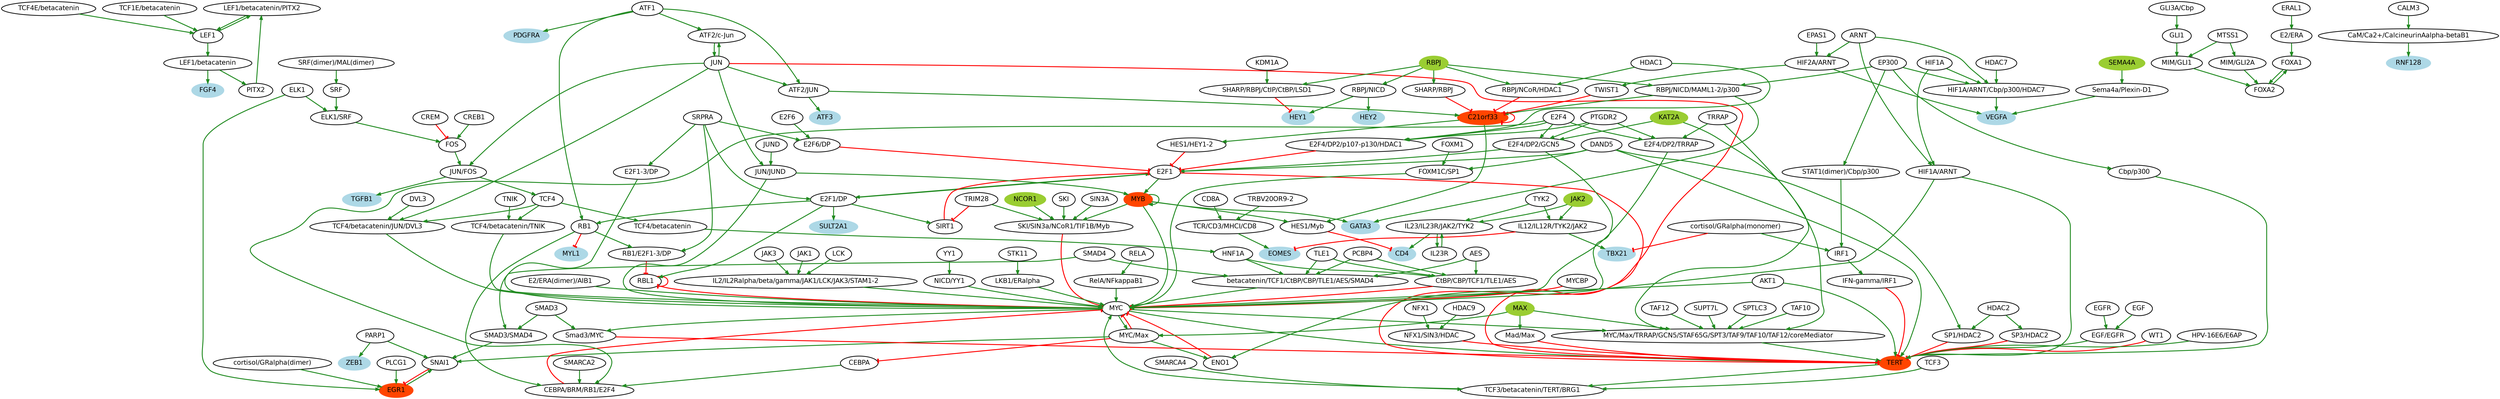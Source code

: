 digraph  {
"LEF1/betacatenin/PITX2" [color=black, fillcolor=white, fontname=Helvetica, fontsize=18, shape=ellipse, style="filled, bold"];
LEF1 [color=black, fillcolor=white, fontname=Helvetica, fontsize=18, shape=ellipse, style="filled, bold"];
"LEF1/betacatenin" [color=black, fillcolor=white, fontname=Helvetica, fontsize=18, shape=ellipse, style="filled, bold"];
FGF4 [color=lightblue, fillcolor=lightblue, fontname=Helvetica, fontsize=18, shape=ellipse, style="filled, bold"];
PITX2 [color=black, fillcolor=white, fontname=Helvetica, fontsize=18, shape=ellipse, style="filled, bold"];
"TCF4E/betacatenin" [color=black, fillcolor=white, fontname=Helvetica, fontsize=18, shape=ellipse, style="filled, bold"];
"TCF1E/betacatenin" [color=black, fillcolor=white, fontname=Helvetica, fontsize=18, shape=ellipse, style="filled, bold"];
PARP1 [color=black, fillcolor=white, fontname=Helvetica, fontsize=18, shape=ellipse, style="filled, bold"];
ZEB1 [color=lightblue, fillcolor=lightblue, fontname=Helvetica, fontsize=18, shape=ellipse, style="filled, bold"];
SNAI1 [color=black, fillcolor=white, fontname=Helvetica, fontsize=18, shape=ellipse, style="filled, bold"];
EGR1 [color=orangered, fillcolor=orangered, fontname=Helvetica, fontsize=18, shape=ellipse, style="filled, bold"];
"SHARP/RBPJ/CtIP/CtBP/LSD1" [color=black, fillcolor=white, fontname=Helvetica, fontsize=18, shape=ellipse, style="filled, bold"];
HEY1 [color=lightblue, fillcolor=lightblue, fontname=Helvetica, fontsize=18, shape=ellipse, style="filled, bold"];
"RBPJ/NICD" [color=black, fillcolor=white, fontname=Helvetica, fontsize=18, shape=ellipse, style="filled, bold"];
HEY2 [color=lightblue, fillcolor=lightblue, fontname=Helvetica, fontsize=18, shape=ellipse, style="filled, bold"];
"SMAD3/SMAD4" [color=black, fillcolor=white, fontname=Helvetica, fontsize=18, shape=ellipse, style="filled, bold"];
"MYC/Max" [color=black, fillcolor=white, fontname=Helvetica, fontsize=18, shape=ellipse, style="filled, bold"];
MYC [color=black, fillcolor=white, fontname=Helvetica, fontsize=18, shape=ellipse, style="filled, bold"];
ENO1 [color=black, fillcolor=white, fontname=Helvetica, fontsize=18, shape=ellipse, style="filled, bold"];
CEBPA [color=black, fillcolor=white, fontname=Helvetica, fontsize=18, shape=ellipse, style="filled, bold"];
TERT [color=orangered, fillcolor=orangered, fontname=Helvetica, fontsize=18, shape=ellipse, style="filled, bold"];
"Smad3/MYC" [color=black, fillcolor=white, fontname=Helvetica, fontsize=18, shape=ellipse, style="filled, bold"];
"MYC/Max/TRRAP/GCN5/STAF65G/SPT3/TAF9/TAF10/TAF12/coreMediator" [color=black, fillcolor=white, fontname=Helvetica, fontsize=18, shape=ellipse, style="filled, bold"];
"CEBPA/BRM/RB1/E2F4" [color=black, fillcolor=white, fontname=Helvetica, fontsize=18, shape=ellipse, style="filled, bold"];
JAK1 [color=black, fillcolor=white, fontname=Helvetica, fontsize=18, shape=ellipse, style="filled, bold"];
"IL2/IL2Ralpha/beta/gamma/JAK1/LCK/JAK3/STAM1-2" [color=black, fillcolor=white, fontname=Helvetica, fontsize=18, shape=ellipse, style="filled, bold"];
ATF1 [color=black, fillcolor=white, fontname=Helvetica, fontsize=18, shape=ellipse, style="filled, bold"];
PDGFRA [color=lightblue, fillcolor=lightblue, fontname=Helvetica, fontsize=18, shape=ellipse, style="filled, bold"];
RB1 [color=black, fillcolor=white, fontname=Helvetica, fontsize=18, shape=ellipse, style="filled, bold"];
"ATF2/JUN" [color=black, fillcolor=white, fontname=Helvetica, fontsize=18, shape=ellipse, style="filled, bold"];
"ATF2/c-Jun" [color=black, fillcolor=white, fontname=Helvetica, fontsize=18, shape=ellipse, style="filled, bold"];
MYL1 [color=lightblue, fillcolor=lightblue, fontname=Helvetica, fontsize=18, shape=ellipse, style="filled, bold"];
"RB1/E2F1-3/DP" [color=black, fillcolor=white, fontname=Helvetica, fontsize=18, shape=ellipse, style="filled, bold"];
C21orf33 [color=orangered, fillcolor=orangered, fontname=Helvetica, fontsize=18, shape=ellipse, style="filled, bold"];
ATF3 [color=lightblue, fillcolor=lightblue, fontname=Helvetica, fontsize=18, shape=ellipse, style="filled, bold"];
JUN [color=black, fillcolor=white, fontname=Helvetica, fontsize=18, shape=ellipse, style="filled, bold"];
FOXA1 [color=black, fillcolor=white, fontname=Helvetica, fontsize=18, shape=ellipse, style="filled, bold"];
FOXA2 [color=black, fillcolor=white, fontname=Helvetica, fontsize=18, shape=ellipse, style="filled, bold"];
"MIM/GLI1" [color=black, fillcolor=white, fontname=Helvetica, fontsize=18, shape=ellipse, style="filled, bold"];
"MIM/GLI2A" [color=black, fillcolor=white, fontname=Helvetica, fontsize=18, shape=ellipse, style="filled, bold"];
"RBPJ/NICD/MAML1-2/p300" [color=black, fillcolor=white, fontname=Helvetica, fontsize=18, shape=ellipse, style="filled, bold"];
GATA3 [color=lightblue, fillcolor=lightblue, fontname=Helvetica, fontsize=18, shape=ellipse, style="filled, bold"];
"HES1/HEY1-2" [color=black, fillcolor=white, fontname=Helvetica, fontsize=18, shape=ellipse, style="filled, bold"];
"HES1/Myb" [color=black, fillcolor=white, fontname=Helvetica, fontsize=18, shape=ellipse, style="filled, bold"];
MYB [color=orangered, fillcolor=orangered, fontname=Helvetica, fontsize=18, shape=ellipse, style="filled, bold"];
"SKI/SIN3a/NCoR1/TIF1B/Myb" [color=black, fillcolor=white, fontname=Helvetica, fontsize=18, shape=ellipse, style="filled, bold"];
CD4 [color=lightblue, fillcolor=lightblue, fontname=Helvetica, fontsize=18, shape=ellipse, style="filled, bold"];
IRF1 [color=black, fillcolor=white, fontname=Helvetica, fontsize=18, shape=ellipse, style="filled, bold"];
"IFN-gamma/IRF1" [color=black, fillcolor=white, fontname=Helvetica, fontsize=18, shape=ellipse, style="filled, bold"];
"STAT1(dimer)/Cbp/p300" [color=black, fillcolor=white, fontname=Helvetica, fontsize=18, shape=ellipse, style="filled, bold"];
"HIF2A/ARNT" [color=black, fillcolor=white, fontname=Helvetica, fontsize=18, shape=ellipse, style="filled, bold"];
VEGFA [color=lightblue, fillcolor=lightblue, fontname=Helvetica, fontsize=18, shape=ellipse, style="filled, bold"];
TWIST1 [color=black, fillcolor=white, fontname=Helvetica, fontsize=18, shape=ellipse, style="filled, bold"];
"HIF1A/ARNT/Cbp/p300/HDAC7" [color=black, fillcolor=white, fontname=Helvetica, fontsize=18, shape=ellipse, style="filled, bold"];
"Sema4a/Plexin-D1" [color=black, fillcolor=white, fontname=Helvetica, fontsize=18, shape=ellipse, style="filled, bold"];
TCF3 [color=black, fillcolor=white, fontname=Helvetica, fontsize=18, shape=ellipse, style="filled, bold"];
"TCF3/betacatenin/TERT/BRG1" [color=black, fillcolor=white, fontname=Helvetica, fontsize=18, shape=ellipse, style="filled, bold"];
RBL1 [color=black, fillcolor=white, fontname=Helvetica, fontsize=18, shape=ellipse, style="filled, bold"];
"E2F1/DP" [color=black, fillcolor=white, fontname=Helvetica, fontsize=18, shape=ellipse, style="filled, bold"];
SULT2A1 [color=lightblue, fillcolor=lightblue, fontname=Helvetica, fontsize=18, shape=ellipse, style="filled, bold"];
E2F1 [color=black, fillcolor=white, fontname=Helvetica, fontsize=18, shape=ellipse, style="filled, bold"];
SIRT1 [color=black, fillcolor=white, fontname=Helvetica, fontsize=18, shape=ellipse, style="filled, bold"];
"TCF4/betacatenin/JUN/DVL3" [color=black, fillcolor=white, fontname=Helvetica, fontsize=18, shape=ellipse, style="filled, bold"];
"TCF4/betacatenin/TNIK" [color=black, fillcolor=white, fontname=Helvetica, fontsize=18, shape=ellipse, style="filled, bold"];
"betacatenin/TCF1/CtBP/CBP/TLE1/AES/SMAD4" [color=black, fillcolor=white, fontname=Helvetica, fontsize=18, shape=ellipse, style="filled, bold"];
"TCF4/betacatenin" [color=black, fillcolor=white, fontname=Helvetica, fontsize=18, shape=ellipse, style="filled, bold"];
HNF1A [color=black, fillcolor=white, fontname=Helvetica, fontsize=18, shape=ellipse, style="filled, bold"];
"SHARP/RBPJ" [color=black, fillcolor=white, fontname=Helvetica, fontsize=18, shape=ellipse, style="filled, bold"];
RBPJ [color=olivedrab3, fillcolor=olivedrab3, fontname=Helvetica, fontsize=18, shape=ellipse, style="filled, bold"];
"RBPJ/NCoR/HDAC1" [color=black, fillcolor=white, fontname=Helvetica, fontsize=18, shape=ellipse, style="filled, bold"];
"CtBP/CBP/TCF1/TLE1/AES" [color=black, fillcolor=white, fontname=Helvetica, fontsize=18, shape=ellipse, style="filled, bold"];
KDM1A [color=black, fillcolor=white, fontname=Helvetica, fontsize=18, shape=ellipse, style="filled, bold"];
"NICD/YY1" [color=black, fillcolor=white, fontname=Helvetica, fontsize=18, shape=ellipse, style="filled, bold"];
SMAD3 [color=black, fillcolor=white, fontname=Helvetica, fontsize=18, shape=ellipse, style="filled, bold"];
SMAD4 [color=black, fillcolor=white, fontname=Helvetica, fontsize=18, shape=ellipse, style="filled, bold"];
MAX [color=olivedrab3, fillcolor=olivedrab3, fontname=Helvetica, fontsize=18, shape=ellipse, style="filled, bold"];
"Mad/Max" [color=black, fillcolor=white, fontname=Helvetica, fontsize=18, shape=ellipse, style="filled, bold"];
MTSS1 [color=black, fillcolor=white, fontname=Helvetica, fontsize=18, shape=ellipse, style="filled, bold"];
GLI1 [color=black, fillcolor=white, fontname=Helvetica, fontsize=18, shape=ellipse, style="filled, bold"];
EP300 [color=black, fillcolor=white, fontname=Helvetica, fontsize=18, shape=ellipse, style="filled, bold"];
"Cbp/p300" [color=black, fillcolor=white, fontname=Helvetica, fontsize=18, shape=ellipse, style="filled, bold"];
EPAS1 [color=black, fillcolor=white, fontname=Helvetica, fontsize=18, shape=ellipse, style="filled, bold"];
ARNT [color=black, fillcolor=white, fontname=Helvetica, fontsize=18, shape=ellipse, style="filled, bold"];
"HIF1A/ARNT" [color=black, fillcolor=white, fontname=Helvetica, fontsize=18, shape=ellipse, style="filled, bold"];
HIF1A [color=black, fillcolor=white, fontname=Helvetica, fontsize=18, shape=ellipse, style="filled, bold"];
"GLI3A/Cbp" [color=black, fillcolor=white, fontname=Helvetica, fontsize=18, shape=ellipse, style="filled, bold"];
HDAC7 [color=black, fillcolor=white, fontname=Helvetica, fontsize=18, shape=ellipse, style="filled, bold"];
SEMA4A [color=olivedrab3, fillcolor=olivedrab3, fontname=Helvetica, fontsize=18, shape=ellipse, style="filled, bold"];
SRPRA [color=black, fillcolor=white, fontname=Helvetica, fontsize=18, shape=ellipse, style="filled, bold"];
"E2F1-3/DP" [color=black, fillcolor=white, fontname=Helvetica, fontsize=18, shape=ellipse, style="filled, bold"];
"E2F6/DP" [color=black, fillcolor=white, fontname=Helvetica, fontsize=18, shape=ellipse, style="filled, bold"];
"E2/ERA" [color=black, fillcolor=white, fontname=Helvetica, fontsize=18, shape=ellipse, style="filled, bold"];
"JUN/JUND" [color=black, fillcolor=white, fontname=Helvetica, fontsize=18, shape=ellipse, style="filled, bold"];
EGFR [color=black, fillcolor=white, fontname=Helvetica, fontsize=18, shape=ellipse, style="filled, bold"];
"EGF/EGFR" [color=black, fillcolor=white, fontname=Helvetica, fontsize=18, shape=ellipse, style="filled, bold"];
PCBP4 [color=black, fillcolor=white, fontname=Helvetica, fontsize=18, shape=ellipse, style="filled, bold"];
"cortisol/GRalpha(dimer)" [color=black, fillcolor=white, fontname=Helvetica, fontsize=18, shape=ellipse, style="filled, bold"];
ELK1 [color=black, fillcolor=white, fontname=Helvetica, fontsize=18, shape=ellipse, style="filled, bold"];
"ELK1/SRF" [color=black, fillcolor=white, fontname=Helvetica, fontsize=18, shape=ellipse, style="filled, bold"];
FOS [color=black, fillcolor=white, fontname=Helvetica, fontsize=18, shape=ellipse, style="filled, bold"];
PLCG1 [color=black, fillcolor=white, fontname=Helvetica, fontsize=18, shape=ellipse, style="filled, bold"];
MYCBP [color=black, fillcolor=white, fontname=Helvetica, fontsize=18, shape=ellipse, style="filled, bold"];
AKT1 [color=black, fillcolor=white, fontname=Helvetica, fontsize=18, shape=ellipse, style="filled, bold"];
"E2/ERA(dimer)/AIB1" [color=black, fillcolor=white, fontname=Helvetica, fontsize=18, shape=ellipse, style="filled, bold"];
"LKB1/ERalpha" [color=black, fillcolor=white, fontname=Helvetica, fontsize=18, shape=ellipse, style="filled, bold"];
"E2F4/DP2/GCN5" [color=black, fillcolor=white, fontname=Helvetica, fontsize=18, shape=ellipse, style="filled, bold"];
"FOXM1C/SP1" [color=black, fillcolor=white, fontname=Helvetica, fontsize=18, shape=ellipse, style="filled, bold"];
"E2F4/DP2/TRRAP" [color=black, fillcolor=white, fontname=Helvetica, fontsize=18, shape=ellipse, style="filled, bold"];
"RelA/NFkappaB1" [color=black, fillcolor=white, fontname=Helvetica, fontsize=18, shape=ellipse, style="filled, bold"];
DAND5 [color=black, fillcolor=white, fontname=Helvetica, fontsize=18, shape=ellipse, style="filled, bold"];
"SP1/HDAC2" [color=black, fillcolor=white, fontname=Helvetica, fontsize=18, shape=ellipse, style="filled, bold"];
"E2F4/DP2/p107-p130/HDAC1" [color=black, fillcolor=white, fontname=Helvetica, fontsize=18, shape=ellipse, style="filled, bold"];
ERAL1 [color=black, fillcolor=white, fontname=Helvetica, fontsize=18, shape=ellipse, style="filled, bold"];
"JUN/FOS" [color=black, fillcolor=white, fontname=Helvetica, fontsize=18, shape=ellipse, style="filled, bold"];
TGFB1 [color=lightblue, fillcolor=lightblue, fontname=Helvetica, fontsize=18, shape=ellipse, style="filled, bold"];
TCF4 [color=black, fillcolor=white, fontname=Helvetica, fontsize=18, shape=ellipse, style="filled, bold"];
JUND [color=black, fillcolor=white, fontname=Helvetica, fontsize=18, shape=ellipse, style="filled, bold"];
YY1 [color=black, fillcolor=white, fontname=Helvetica, fontsize=18, shape=ellipse, style="filled, bold"];
LCK [color=black, fillcolor=white, fontname=Helvetica, fontsize=18, shape=ellipse, style="filled, bold"];
JAK3 [color=black, fillcolor=white, fontname=Helvetica, fontsize=18, shape=ellipse, style="filled, bold"];
DVL3 [color=black, fillcolor=white, fontname=Helvetica, fontsize=18, shape=ellipse, style="filled, bold"];
SMARCA2 [color=black, fillcolor=white, fontname=Helvetica, fontsize=18, shape=ellipse, style="filled, bold"];
E2F4 [color=black, fillcolor=white, fontname=Helvetica, fontsize=18, shape=ellipse, style="filled, bold"];
SMARCA4 [color=black, fillcolor=white, fontname=Helvetica, fontsize=18, shape=ellipse, style="filled, bold"];
STK11 [color=black, fillcolor=white, fontname=Helvetica, fontsize=18, shape=ellipse, style="filled, bold"];
PTGDR2 [color=black, fillcolor=white, fontname=Helvetica, fontsize=18, shape=ellipse, style="filled, bold"];
KAT2A [color=olivedrab3, fillcolor=olivedrab3, fontname=Helvetica, fontsize=18, shape=ellipse, style="filled, bold"];
FOXM1 [color=black, fillcolor=white, fontname=Helvetica, fontsize=18, shape=ellipse, style="filled, bold"];
TNIK [color=black, fillcolor=white, fontname=Helvetica, fontsize=18, shape=ellipse, style="filled, bold"];
TRRAP [color=black, fillcolor=white, fontname=Helvetica, fontsize=18, shape=ellipse, style="filled, bold"];
TLE1 [color=black, fillcolor=white, fontname=Helvetica, fontsize=18, shape=ellipse, style="filled, bold"];
AES [color=black, fillcolor=white, fontname=Helvetica, fontsize=18, shape=ellipse, style="filled, bold"];
RELA [color=black, fillcolor=white, fontname=Helvetica, fontsize=18, shape=ellipse, style="filled, bold"];
SKI [color=black, fillcolor=white, fontname=Helvetica, fontsize=18, shape=ellipse, style="filled, bold"];
SIN3A [color=black, fillcolor=white, fontname=Helvetica, fontsize=18, shape=ellipse, style="filled, bold"];
NCOR1 [color=olivedrab3, fillcolor=olivedrab3, fontname=Helvetica, fontsize=18, shape=ellipse, style="filled, bold"];
E2F6 [color=black, fillcolor=white, fontname=Helvetica, fontsize=18, shape=ellipse, style="filled, bold"];
HDAC1 [color=black, fillcolor=white, fontname=Helvetica, fontsize=18, shape=ellipse, style="filled, bold"];
"cortisol/GRalpha(monomer)" [color=black, fillcolor=white, fontname=Helvetica, fontsize=18, shape=ellipse, style="filled, bold"];
TBX21 [color=lightblue, fillcolor=lightblue, fontname=Helvetica, fontsize=18, shape=ellipse, style="filled, bold"];
"SP3/HDAC2" [color=black, fillcolor=white, fontname=Helvetica, fontsize=18, shape=ellipse, style="filled, bold"];
WT1 [color=black, fillcolor=white, fontname=Helvetica, fontsize=18, shape=ellipse, style="filled, bold"];
"NFX1/SIN3/HDAC" [color=black, fillcolor=white, fontname=Helvetica, fontsize=18, shape=ellipse, style="filled, bold"];
"HPV-16E6/E6AP" [color=black, fillcolor=white, fontname=Helvetica, fontsize=18, shape=ellipse, style="filled, bold"];
JAK2 [color=olivedrab3, fillcolor=olivedrab3, fontname=Helvetica, fontsize=18, shape=ellipse, style="filled, bold"];
"IL23/IL23R/JAK2/TYK2" [color=black, fillcolor=white, fontname=Helvetica, fontsize=18, shape=ellipse, style="filled, bold"];
"IL12/IL12R/TYK2/JAK2" [color=black, fillcolor=white, fontname=Helvetica, fontsize=18, shape=ellipse, style="filled, bold"];
IL23R [color=black, fillcolor=white, fontname=Helvetica, fontsize=18, shape=ellipse, style="filled, bold"];
EOMES [color=lightblue, fillcolor=lightblue, fontname=Helvetica, fontsize=18, shape=ellipse, style="filled, bold"];
TYK2 [color=black, fillcolor=white, fontname=Helvetica, fontsize=18, shape=ellipse, style="filled, bold"];
HDAC2 [color=black, fillcolor=white, fontname=Helvetica, fontsize=18, shape=ellipse, style="filled, bold"];
SUPT7L [color=black, fillcolor=white, fontname=Helvetica, fontsize=18, shape=ellipse, style="filled, bold"];
SPTLC3 [color=black, fillcolor=white, fontname=Helvetica, fontsize=18, shape=ellipse, style="filled, bold"];
TAF10 [color=black, fillcolor=white, fontname=Helvetica, fontsize=18, shape=ellipse, style="filled, bold"];
TAF12 [color=black, fillcolor=white, fontname=Helvetica, fontsize=18, shape=ellipse, style="filled, bold"];
EGF [color=black, fillcolor=white, fontname=Helvetica, fontsize=18, shape=ellipse, style="filled, bold"];
NFX1 [color=black, fillcolor=white, fontname=Helvetica, fontsize=18, shape=ellipse, style="filled, bold"];
HDAC9 [color=black, fillcolor=white, fontname=Helvetica, fontsize=18, shape=ellipse, style="filled, bold"];
"CaM/Ca2+/CalcineurinAalpha-betaB1" [color=black, fillcolor=white, fontname=Helvetica, fontsize=18, shape=ellipse, style="filled, bold"];
RNF128 [color=lightblue, fillcolor=lightblue, fontname=Helvetica, fontsize=18, shape=ellipse, style="filled, bold"];
SRF [color=black, fillcolor=white, fontname=Helvetica, fontsize=18, shape=ellipse, style="filled, bold"];
CREM [color=black, fillcolor=white, fontname=Helvetica, fontsize=18, shape=ellipse, style="filled, bold"];
CREB1 [color=black, fillcolor=white, fontname=Helvetica, fontsize=18, shape=ellipse, style="filled, bold"];
CALM3 [color=black, fillcolor=white, fontname=Helvetica, fontsize=18, shape=ellipse, style="filled, bold"];
"TRBV20OR9-2" [color=black, fillcolor=white, fontname=Helvetica, fontsize=18, shape=ellipse, style="filled, bold"];
"TCR/CD3/MHCI/CD8" [color=black, fillcolor=white, fontname=Helvetica, fontsize=18, shape=ellipse, style="filled, bold"];
"SRF(dimer)/MAL(dimer)" [color=black, fillcolor=white, fontname=Helvetica, fontsize=18, shape=ellipse, style="filled, bold"];
CD8A [color=black, fillcolor=white, fontname=Helvetica, fontsize=18, shape=ellipse, style="filled, bold"];
TRIM28 [color=black, fillcolor=white, fontname=Helvetica, fontsize=18, shape=ellipse, style="filled, bold"];
"LEF1/betacatenin/PITX2" -> LEF1  [arrowhead=normal, color=forestgreen, dir=forward, key=0, penwidth="2.5", sign=1];
LEF1 -> "LEF1/betacatenin/PITX2"  [arrowhead=normal, color=forestgreen, dir=forward, key=0, penwidth="2.5", sign=1];
LEF1 -> "LEF1/betacatenin"  [arrowhead=normal, color=forestgreen, dir=forward, key=0, penwidth="2.5", sign=1];
"LEF1/betacatenin" -> FGF4  [arrowhead=normal, color=forestgreen, dir=forward, key=0, penwidth="2.5", sign=1];
"LEF1/betacatenin" -> PITX2  [arrowhead=normal, color=forestgreen, dir=forward, key=0, penwidth="2.5", sign=1];
PITX2 -> "LEF1/betacatenin/PITX2"  [arrowhead=normal, color=forestgreen, dir=forward, key=0, penwidth="2.5", sign=1];
"TCF4E/betacatenin" -> LEF1  [arrowhead=normal, color=forestgreen, dir=forward, key=0, penwidth="2.5", sign=1];
"TCF1E/betacatenin" -> LEF1  [arrowhead=normal, color=forestgreen, dir=forward, key=0, penwidth="2.5", sign=1];
PARP1 -> ZEB1  [arrowhead=normal, color=forestgreen, dir=forward, key=0, penwidth="2.5", sign=1];
PARP1 -> SNAI1  [arrowhead=normal, color=forestgreen, dir=forward, key=0, penwidth="2.5", sign=1];
SNAI1 -> EGR1  [arrowhead=tee, color=red, dir=forward, key=0, penwidth="2.5", sign="-1"];
EGR1 -> SNAI1  [arrowhead=normal, color=forestgreen, dir=forward, key=0, penwidth="2.5", sign=1];
"SHARP/RBPJ/CtIP/CtBP/LSD1" -> HEY1  [arrowhead=tee, color=red, dir=forward, key=0, penwidth="2.5", sign="-1"];
"RBPJ/NICD" -> HEY1  [arrowhead=normal, color=forestgreen, dir=forward, key=0, penwidth="2.5", sign=1];
"RBPJ/NICD" -> HEY2  [arrowhead=normal, color=forestgreen, dir=forward, key=0, penwidth="2.5", sign=1];
"SMAD3/SMAD4" -> SNAI1  [arrowhead=normal, color=forestgreen, dir=forward, key=0, penwidth="2.5", sign=1];
"MYC/Max" -> SNAI1  [arrowhead=normal, color=forestgreen, dir=forward, key=0, penwidth="2.5", sign=1];
"MYC/Max" -> MYC  [arrowhead=tee, color=red, dir=forward, key=0, penwidth="2.5", sign="-1"];
"MYC/Max" -> ENO1  [arrowhead=normal, color=forestgreen, dir=forward, key=0, penwidth="2.5", sign=1];
"MYC/Max" -> CEBPA  [arrowhead=tee, color=red, dir=forward, key=0, penwidth="2.5", sign="-1"];
MYC -> "MYC/Max"  [arrowhead=normal, color=forestgreen, dir=forward, key=0, penwidth="2.5", sign=1];
MYC -> TERT  [arrowhead=normal, color=forestgreen, dir=forward, key=0, penwidth="2.5", sign=1];
MYC -> "Smad3/MYC"  [arrowhead=normal, color=forestgreen, dir=forward, key=0, penwidth="2.5", sign=1];
MYC -> "MYC/Max/TRRAP/GCN5/STAF65G/SPT3/TAF9/TAF10/TAF12/coreMediator"  [arrowhead=normal, color=forestgreen, dir=forward, key=0, penwidth="2.5", sign=1];
ENO1 -> MYC  [arrowhead=tee, color=red, dir=forward, key=0, penwidth="2.5", sign="-1"];
CEBPA -> "CEBPA/BRM/RB1/E2F4"  [arrowhead=normal, color=forestgreen, dir=forward, key=0, penwidth="2.5", sign=1];
TERT -> "TCF3/betacatenin/TERT/BRG1"  [arrowhead=normal, color=forestgreen, dir=forward, key=0, penwidth="2.5", sign=1];
"Smad3/MYC" -> TERT  [arrowhead=tee, color=red, dir=forward, key=0, penwidth="2.5", sign="-1"];
"MYC/Max/TRRAP/GCN5/STAF65G/SPT3/TAF9/TAF10/TAF12/coreMediator" -> TERT  [arrowhead=normal, color=forestgreen, dir=forward, key=0, penwidth="2.5", sign=1];
"CEBPA/BRM/RB1/E2F4" -> MYC  [arrowhead=tee, color=red, dir=forward, key=0, penwidth="2.5", sign="-1"];
JAK1 -> "IL2/IL2Ralpha/beta/gamma/JAK1/LCK/JAK3/STAM1-2"  [arrowhead=normal, color=forestgreen, dir=forward, key=0, penwidth="2.5", sign=1];
"IL2/IL2Ralpha/beta/gamma/JAK1/LCK/JAK3/STAM1-2" -> MYC  [arrowhead=normal, color=forestgreen, dir=forward, key=0, penwidth="2.5", sign=1];
ATF1 -> PDGFRA  [arrowhead=normal, color=forestgreen, dir=forward, key=0, penwidth="2.5", sign=1];
ATF1 -> RB1  [arrowhead=normal, color=forestgreen, dir=forward, key=0, penwidth="2.5", sign=1];
ATF1 -> "ATF2/JUN"  [arrowhead=normal, color=forestgreen, dir=forward, key=0, penwidth="2.5", sign=1];
ATF1 -> "ATF2/c-Jun"  [arrowhead=normal, color=forestgreen, dir=forward, key=0, penwidth="2.5", sign=1];
RB1 -> MYL1  [arrowhead=tee, color=red, dir=forward, key=0, penwidth="2.5", sign="-1"];
RB1 -> "CEBPA/BRM/RB1/E2F4"  [arrowhead=normal, color=forestgreen, dir=forward, key=0, penwidth="2.5", sign=1];
RB1 -> "RB1/E2F1-3/DP"  [arrowhead=normal, color=forestgreen, dir=forward, key=0, penwidth="2.5", sign=1];
"ATF2/JUN" -> C21orf33  [arrowhead=normal, color=forestgreen, dir=forward, key=0, penwidth="2.5", sign=1];
"ATF2/JUN" -> ATF3  [arrowhead=normal, color=forestgreen, dir=forward, key=0, penwidth="2.5", sign=1];
"ATF2/c-Jun" -> JUN  [arrowhead=normal, color=forestgreen, dir=forward, key=0, penwidth="2.5", sign=1];
"RB1/E2F1-3/DP" -> RBL1  [arrowhead=tee, color=red, dir=forward, key=0, penwidth="2.5", sign="-1"];
C21orf33 -> "HES1/HEY1-2"  [arrowhead=normal, color=forestgreen, dir=forward, key=0, penwidth="2.5", sign=1];
C21orf33 -> C21orf33  [arrowhead=tee, color=red, dir=forward, key=0, penwidth="2.5", sign="-1"];
C21orf33 -> "HES1/Myb"  [arrowhead=normal, color=forestgreen, dir=forward, key=0, penwidth="2.5", sign=1];
JUN -> "JUN/JUND"  [arrowhead=normal, color=forestgreen, dir=forward, key=0, penwidth="2.5", sign=1];
JUN -> "TCF4/betacatenin/JUN/DVL3"  [arrowhead=normal, color=forestgreen, dir=forward, key=0, penwidth="2.5", sign=1];
JUN -> "JUN/FOS"  [arrowhead=normal, color=forestgreen, dir=forward, key=0, penwidth="2.5", sign=1];
JUN -> "ATF2/JUN"  [arrowhead=normal, color=forestgreen, dir=forward, key=0, penwidth="2.5", sign=1];
JUN -> TERT  [arrowhead=tee, color=red, dir=forward, key=0, penwidth="2.5", sign="-1"];
JUN -> "ATF2/c-Jun"  [arrowhead=normal, color=forestgreen, dir=forward, key=0, penwidth="2.5", sign=1];
FOXA1 -> FOXA2  [arrowhead=normal, color=forestgreen, dir=forward, key=0, penwidth="2.5", sign=1];
FOXA2 -> FOXA1  [arrowhead=normal, color=forestgreen, dir=forward, key=0, penwidth="2.5", sign=1];
"MIM/GLI1" -> FOXA2  [arrowhead=normal, color=forestgreen, dir=forward, key=0, penwidth="2.5", sign=1];
"MIM/GLI2A" -> FOXA2  [arrowhead=normal, color=forestgreen, dir=forward, key=0, penwidth="2.5", sign=1];
"RBPJ/NICD/MAML1-2/p300" -> GATA3  [arrowhead=normal, color=forestgreen, dir=forward, key=0, penwidth="2.5", sign=1];
"RBPJ/NICD/MAML1-2/p300" -> C21orf33  [arrowhead=normal, color=forestgreen, dir=forward, key=0, penwidth="2.5", sign=1];
"HES1/HEY1-2" -> E2F1  [arrowhead=tee, color=red, dir=forward, key=0, penwidth="2.5", sign="-1"];
"HES1/Myb" -> CD4  [arrowhead=tee, color=red, dir=forward, key=0, penwidth="2.5", sign="-1"];
MYB -> GATA3  [arrowhead=normal, color=forestgreen, dir=forward, key=0, penwidth="2.5", sign=1];
MYB -> MYB  [arrowhead=normal, color=forestgreen, dir=forward, key=0, penwidth="2.5", sign=1];
MYB -> MYC  [arrowhead=normal, color=forestgreen, dir=forward, key=0, penwidth="2.5", sign=1];
MYB -> "SKI/SIN3a/NCoR1/TIF1B/Myb"  [arrowhead=normal, color=forestgreen, dir=forward, key=0, penwidth="2.5", sign=1];
MYB -> "HES1/Myb"  [arrowhead=normal, color=forestgreen, dir=forward, key=0, penwidth="2.5", sign=1];
"SKI/SIN3a/NCoR1/TIF1B/Myb" -> MYC  [arrowhead=tee, color=red, dir=forward, key=0, penwidth="2.5", sign="-1"];
IRF1 -> "IFN-gamma/IRF1"  [arrowhead=normal, color=forestgreen, dir=forward, key=0, penwidth="2.5", sign=1];
"IFN-gamma/IRF1" -> TERT  [arrowhead=tee, color=red, dir=forward, key=0, penwidth="2.5", sign="-1"];
"STAT1(dimer)/Cbp/p300" -> IRF1  [arrowhead=normal, color=forestgreen, dir=forward, key=0, penwidth="2.5", sign=1];
"HIF2A/ARNT" -> VEGFA  [arrowhead=normal, color=forestgreen, dir=forward, key=0, penwidth="2.5", sign=1];
"HIF2A/ARNT" -> TWIST1  [arrowhead=normal, color=forestgreen, dir=forward, key=0, penwidth="2.5", sign=1];
TWIST1 -> C21orf33  [arrowhead=tee, color=red, dir=forward, key=0, penwidth="2.5", sign="-1"];
"HIF1A/ARNT/Cbp/p300/HDAC7" -> VEGFA  [arrowhead=normal, color=forestgreen, dir=forward, key=0, penwidth="2.5", sign=1];
"Sema4a/Plexin-D1" -> VEGFA  [arrowhead=normal, color=forestgreen, dir=forward, key=0, penwidth="2.5", sign=1];
TCF3 -> "TCF3/betacatenin/TERT/BRG1"  [arrowhead=normal, color=forestgreen, dir=forward, key=0, penwidth="2.5", sign=1];
"TCF3/betacatenin/TERT/BRG1" -> MYC  [arrowhead=normal, color=forestgreen, dir=forward, key=0, penwidth="2.5", sign=1];
RBL1 -> MYC  [arrowhead=tee, color=red, dir=forward, key=0, penwidth="2.5", sign="-1"];
RBL1 -> RBL1  [arrowhead=tee, color=red, dir=forward, key=0, penwidth="2.5", sign="-1"];
"E2F1/DP" -> SULT2A1  [arrowhead=normal, color=forestgreen, dir=forward, key=0, penwidth="2.5", sign=1];
"E2F1/DP" -> RB1  [arrowhead=normal, color=forestgreen, dir=forward, key=0, penwidth="2.5", sign=1];
"E2F1/DP" -> E2F1  [arrowhead=normal, color=forestgreen, dir=forward, key=0, penwidth="2.5", sign=1];
"E2F1/DP" -> RBL1  [arrowhead=normal, color=forestgreen, dir=forward, key=0, penwidth="2.5", sign=1];
"E2F1/DP" -> SIRT1  [arrowhead=normal, color=forestgreen, dir=forward, key=0, penwidth="2.5", sign=1];
E2F1 -> "E2F1/DP"  [arrowhead=normal, color=forestgreen, dir=forward, key=0, penwidth="2.5", sign=1];
E2F1 -> MYB  [arrowhead=normal, color=forestgreen, dir=forward, key=0, penwidth="2.5", sign=1];
E2F1 -> TERT  [arrowhead=tee, color=red, dir=forward, key=0, penwidth="2.5", sign="-1"];
SIRT1 -> E2F1  [arrowhead=tee, color=red, dir=forward, key=0, penwidth="2.5", sign="-1"];
"TCF4/betacatenin/JUN/DVL3" -> MYC  [arrowhead=normal, color=forestgreen, dir=forward, key=0, penwidth="2.5", sign=1];
"TCF4/betacatenin/TNIK" -> MYC  [arrowhead=normal, color=forestgreen, dir=forward, key=0, penwidth="2.5", sign=1];
"betacatenin/TCF1/CtBP/CBP/TLE1/AES/SMAD4" -> MYC  [arrowhead=normal, color=forestgreen, dir=forward, key=0, penwidth="2.5", sign=1];
"TCF4/betacatenin" -> HNF1A  [arrowhead=normal, color=forestgreen, dir=forward, key=0, penwidth="2.5", sign=1];
HNF1A -> "CtBP/CBP/TCF1/TLE1/AES"  [arrowhead=normal, color=forestgreen, dir=forward, key=0, penwidth="2.5", sign=1];
HNF1A -> "betacatenin/TCF1/CtBP/CBP/TLE1/AES/SMAD4"  [arrowhead=normal, color=forestgreen, dir=forward, key=0, penwidth="2.5", sign=1];
"SHARP/RBPJ" -> C21orf33  [arrowhead=tee, color=red, dir=forward, key=0, penwidth="2.5", sign="-1"];
RBPJ -> "SHARP/RBPJ/CtIP/CtBP/LSD1"  [arrowhead=normal, color=forestgreen, dir=forward, key=0, penwidth="2.5", sign=1];
RBPJ -> "RBPJ/NICD"  [arrowhead=normal, color=forestgreen, dir=forward, key=0, penwidth="2.5", sign=1];
RBPJ -> "RBPJ/NICD/MAML1-2/p300"  [arrowhead=normal, color=forestgreen, dir=forward, key=0, penwidth="2.5", sign=1];
RBPJ -> "SHARP/RBPJ"  [arrowhead=normal, color=forestgreen, dir=forward, key=0, penwidth="2.5", sign=1];
RBPJ -> "RBPJ/NCoR/HDAC1"  [arrowhead=normal, color=forestgreen, dir=forward, key=0, penwidth="2.5", sign=1];
"RBPJ/NCoR/HDAC1" -> C21orf33  [arrowhead=tee, color=red, dir=forward, key=0, penwidth="2.5", sign="-1"];
"CtBP/CBP/TCF1/TLE1/AES" -> MYC  [arrowhead=tee, color=red, dir=forward, key=0, penwidth="2.5", sign="-1"];
KDM1A -> "SHARP/RBPJ/CtIP/CtBP/LSD1"  [arrowhead=normal, color=forestgreen, dir=forward, key=0, penwidth="2.5", sign=1];
"NICD/YY1" -> MYC  [arrowhead=normal, color=forestgreen, dir=forward, key=0, penwidth="2.5", sign=1];
SMAD3 -> "SMAD3/SMAD4"  [arrowhead=normal, color=forestgreen, dir=forward, key=0, penwidth="2.5", sign=1];
SMAD3 -> "Smad3/MYC"  [arrowhead=normal, color=forestgreen, dir=forward, key=0, penwidth="2.5", sign=1];
SMAD4 -> "SMAD3/SMAD4"  [arrowhead=normal, color=forestgreen, dir=forward, key=0, penwidth="2.5", sign=1];
SMAD4 -> "betacatenin/TCF1/CtBP/CBP/TLE1/AES/SMAD4"  [arrowhead=normal, color=forestgreen, dir=forward, key=0, penwidth="2.5", sign=1];
MAX -> "MYC/Max"  [arrowhead=normal, color=forestgreen, dir=forward, key=0, penwidth="2.5", sign=1];
MAX -> "MYC/Max/TRRAP/GCN5/STAF65G/SPT3/TAF9/TAF10/TAF12/coreMediator"  [arrowhead=normal, color=forestgreen, dir=forward, key=0, penwidth="2.5", sign=1];
MAX -> "Mad/Max"  [arrowhead=normal, color=forestgreen, dir=forward, key=0, penwidth="2.5", sign=1];
"Mad/Max" -> TERT  [arrowhead=tee, color=red, dir=forward, key=0, penwidth="2.5", sign="-1"];
MTSS1 -> "MIM/GLI1"  [arrowhead=normal, color=forestgreen, dir=forward, key=0, penwidth="2.5", sign=1];
MTSS1 -> "MIM/GLI2A"  [arrowhead=normal, color=forestgreen, dir=forward, key=0, penwidth="2.5", sign=1];
GLI1 -> "MIM/GLI1"  [arrowhead=normal, color=forestgreen, dir=forward, key=0, penwidth="2.5", sign=1];
EP300 -> "RBPJ/NICD/MAML1-2/p300"  [arrowhead=normal, color=forestgreen, dir=forward, key=0, penwidth="2.5", sign=1];
EP300 -> "HIF1A/ARNT/Cbp/p300/HDAC7"  [arrowhead=normal, color=forestgreen, dir=forward, key=0, penwidth="2.5", sign=1];
EP300 -> "Cbp/p300"  [arrowhead=normal, color=forestgreen, dir=forward, key=0, penwidth="2.5", sign=1];
EP300 -> "STAT1(dimer)/Cbp/p300"  [arrowhead=normal, color=forestgreen, dir=forward, key=0, penwidth="2.5", sign=1];
"Cbp/p300" -> TERT  [arrowhead=normal, color=forestgreen, dir=forward, key=0, penwidth="2.5", sign=1];
EPAS1 -> "HIF2A/ARNT"  [arrowhead=normal, color=forestgreen, dir=forward, key=0, penwidth="2.5", sign=1];
ARNT -> "HIF2A/ARNT"  [arrowhead=normal, color=forestgreen, dir=forward, key=0, penwidth="2.5", sign=1];
ARNT -> "HIF1A/ARNT/Cbp/p300/HDAC7"  [arrowhead=normal, color=forestgreen, dir=forward, key=0, penwidth="2.5", sign=1];
ARNT -> "HIF1A/ARNT"  [arrowhead=normal, color=forestgreen, dir=forward, key=0, penwidth="2.5", sign=1];
"HIF1A/ARNT" -> ENO1  [arrowhead=normal, color=forestgreen, dir=forward, key=0, penwidth="2.5", sign=1];
"HIF1A/ARNT" -> TERT  [arrowhead=normal, color=forestgreen, dir=forward, key=0, penwidth="2.5", sign=1];
HIF1A -> "HIF1A/ARNT/Cbp/p300/HDAC7"  [arrowhead=normal, color=forestgreen, dir=forward, key=0, penwidth="2.5", sign=1];
HIF1A -> "HIF1A/ARNT"  [arrowhead=normal, color=forestgreen, dir=forward, key=0, penwidth="2.5", sign=1];
"GLI3A/Cbp" -> GLI1  [arrowhead=normal, color=forestgreen, dir=forward, key=0, penwidth="2.5", sign=1];
HDAC7 -> "HIF1A/ARNT/Cbp/p300/HDAC7"  [arrowhead=normal, color=forestgreen, dir=forward, key=0, penwidth="2.5", sign=1];
SEMA4A -> "Sema4a/Plexin-D1"  [arrowhead=normal, color=forestgreen, dir=forward, key=0, penwidth="2.5", sign=1];
SRPRA -> "E2F1/DP"  [arrowhead=normal, color=forestgreen, dir=forward, key=0, penwidth="2.5", sign=1];
SRPRA -> "E2F1-3/DP"  [arrowhead=normal, color=forestgreen, dir=forward, key=0, penwidth="2.5", sign=1];
SRPRA -> "E2F6/DP"  [arrowhead=normal, color=forestgreen, dir=forward, key=0, penwidth="2.5", sign=1];
SRPRA -> "RB1/E2F1-3/DP"  [arrowhead=normal, color=forestgreen, dir=forward, key=0, penwidth="2.5", sign=1];
"E2F1-3/DP" -> MYC  [arrowhead=normal, color=forestgreen, dir=forward, key=0, penwidth="2.5", sign=1];
"E2F6/DP" -> E2F1  [arrowhead=tee, color=red, dir=forward, key=0, penwidth="2.5", sign="-1"];
"E2/ERA" -> FOXA1  [arrowhead=normal, color=forestgreen, dir=forward, key=0, penwidth="2.5", sign=1];
"JUN/JUND" -> MYB  [arrowhead=normal, color=forestgreen, dir=forward, key=0, penwidth="2.5", sign=1];
"JUN/JUND" -> MYC  [arrowhead=normal, color=forestgreen, dir=forward, key=0, penwidth="2.5", sign=1];
EGFR -> "EGF/EGFR"  [arrowhead=normal, color=forestgreen, dir=forward, key=0, penwidth="2.5", sign=1];
"EGF/EGFR" -> TERT  [arrowhead=normal, color=forestgreen, dir=forward, key=0, penwidth="2.5", sign=1];
PCBP4 -> "CtBP/CBP/TCF1/TLE1/AES"  [arrowhead=normal, color=forestgreen, dir=forward, key=0, penwidth="2.5", sign=1];
PCBP4 -> "betacatenin/TCF1/CtBP/CBP/TLE1/AES/SMAD4"  [arrowhead=normal, color=forestgreen, dir=forward, key=0, penwidth="2.5", sign=1];
"cortisol/GRalpha(dimer)" -> EGR1  [arrowhead=normal, color=forestgreen, dir=forward, key=0, penwidth="2.5", sign=1];
ELK1 -> EGR1  [arrowhead=normal, color=forestgreen, dir=forward, key=0, penwidth="2.5", sign=1];
ELK1 -> "ELK1/SRF"  [arrowhead=normal, color=forestgreen, dir=forward, key=0, penwidth="2.5", sign=1];
"ELK1/SRF" -> FOS  [arrowhead=normal, color=forestgreen, dir=forward, key=0, penwidth="2.5", sign=1];
FOS -> "JUN/FOS"  [arrowhead=normal, color=forestgreen, dir=forward, key=0, penwidth="2.5", sign=1];
PLCG1 -> EGR1  [arrowhead=normal, color=forestgreen, dir=forward, key=0, penwidth="2.5", sign=1];
MYCBP -> MYC  [arrowhead=tee, color=red, dir=forward, key=0, penwidth="2.5", sign="-1"];
AKT1 -> MYC  [arrowhead=normal, color=forestgreen, dir=forward, key=0, penwidth="2.5", sign=1];
AKT1 -> TERT  [arrowhead=normal, color=forestgreen, dir=forward, key=0, penwidth="2.5", sign=1];
"E2/ERA(dimer)/AIB1" -> MYC  [arrowhead=normal, color=forestgreen, dir=forward, key=0, penwidth="2.5", sign=1];
"LKB1/ERalpha" -> MYC  [arrowhead=normal, color=forestgreen, dir=forward, key=0, penwidth="2.5", sign=1];
"E2F4/DP2/GCN5" -> MYC  [arrowhead=normal, color=forestgreen, dir=forward, key=0, penwidth="2.5", sign=1];
"E2F4/DP2/GCN5" -> E2F1  [arrowhead=normal, color=forestgreen, dir=forward, key=0, penwidth="2.5", sign=1];
"FOXM1C/SP1" -> MYC  [arrowhead=normal, color=forestgreen, dir=forward, key=0, penwidth="2.5", sign=1];
"E2F4/DP2/TRRAP" -> MYC  [arrowhead=normal, color=forestgreen, dir=forward, key=0, penwidth="2.5", sign=1];
"RelA/NFkappaB1" -> MYC  [arrowhead=normal, color=forestgreen, dir=forward, key=0, penwidth="2.5", sign=1];
DAND5 -> E2F1  [arrowhead=normal, color=forestgreen, dir=forward, key=0, penwidth="2.5", sign=1];
DAND5 -> "FOXM1C/SP1"  [arrowhead=normal, color=forestgreen, dir=forward, key=0, penwidth="2.5", sign=1];
DAND5 -> TERT  [arrowhead=normal, color=forestgreen, dir=forward, key=0, penwidth="2.5", sign=1];
DAND5 -> "SP1/HDAC2"  [arrowhead=normal, color=forestgreen, dir=forward, key=0, penwidth="2.5", sign=1];
"SP1/HDAC2" -> TERT  [arrowhead=tee, color=red, dir=forward, key=0, penwidth="2.5", sign="-1"];
"E2F4/DP2/p107-p130/HDAC1" -> E2F1  [arrowhead=tee, color=red, dir=forward, key=0, penwidth="2.5", sign="-1"];
ERAL1 -> "E2/ERA"  [arrowhead=normal, color=forestgreen, dir=forward, key=0, penwidth="2.5", sign=1];
"JUN/FOS" -> TGFB1  [arrowhead=normal, color=forestgreen, dir=forward, key=0, penwidth="2.5", sign=1];
"JUN/FOS" -> TCF4  [arrowhead=normal, color=forestgreen, dir=forward, key=0, penwidth="2.5", sign=1];
TCF4 -> "TCF4/betacatenin/JUN/DVL3"  [arrowhead=normal, color=forestgreen, dir=forward, key=0, penwidth="2.5", sign=1];
TCF4 -> "TCF4/betacatenin/TNIK"  [arrowhead=normal, color=forestgreen, dir=forward, key=0, penwidth="2.5", sign=1];
TCF4 -> "TCF4/betacatenin"  [arrowhead=normal, color=forestgreen, dir=forward, key=0, penwidth="2.5", sign=1];
JUND -> "JUN/JUND"  [arrowhead=normal, color=forestgreen, dir=forward, key=0, penwidth="2.5", sign=1];
YY1 -> "NICD/YY1"  [arrowhead=normal, color=forestgreen, dir=forward, key=0, penwidth="2.5", sign=1];
LCK -> "IL2/IL2Ralpha/beta/gamma/JAK1/LCK/JAK3/STAM1-2"  [arrowhead=normal, color=forestgreen, dir=forward, key=0, penwidth="2.5", sign=1];
JAK3 -> "IL2/IL2Ralpha/beta/gamma/JAK1/LCK/JAK3/STAM1-2"  [arrowhead=normal, color=forestgreen, dir=forward, key=0, penwidth="2.5", sign=1];
DVL3 -> "TCF4/betacatenin/JUN/DVL3"  [arrowhead=normal, color=forestgreen, dir=forward, key=0, penwidth="2.5", sign=1];
SMARCA2 -> "CEBPA/BRM/RB1/E2F4"  [arrowhead=normal, color=forestgreen, dir=forward, key=0, penwidth="2.5", sign=1];
E2F4 -> "CEBPA/BRM/RB1/E2F4"  [arrowhead=normal, color=forestgreen, dir=forward, key=0, penwidth="2.5", sign=1];
E2F4 -> "E2F4/DP2/GCN5"  [arrowhead=normal, color=forestgreen, dir=forward, key=0, penwidth="2.5", sign=1];
E2F4 -> "E2F4/DP2/TRRAP"  [arrowhead=normal, color=forestgreen, dir=forward, key=0, penwidth="2.5", sign=1];
E2F4 -> "E2F4/DP2/p107-p130/HDAC1"  [arrowhead=normal, color=forestgreen, dir=forward, key=0, penwidth="2.5", sign=1];
SMARCA4 -> "TCF3/betacatenin/TERT/BRG1"  [arrowhead=normal, color=forestgreen, dir=forward, key=0, penwidth="2.5", sign=1];
STK11 -> "LKB1/ERalpha"  [arrowhead=normal, color=forestgreen, dir=forward, key=0, penwidth="2.5", sign=1];
PTGDR2 -> "E2F4/DP2/GCN5"  [arrowhead=normal, color=forestgreen, dir=forward, key=0, penwidth="2.5", sign=1];
PTGDR2 -> "E2F4/DP2/TRRAP"  [arrowhead=normal, color=forestgreen, dir=forward, key=0, penwidth="2.5", sign=1];
PTGDR2 -> "E2F4/DP2/p107-p130/HDAC1"  [arrowhead=normal, color=forestgreen, dir=forward, key=0, penwidth="2.5", sign=1];
KAT2A -> "E2F4/DP2/GCN5"  [arrowhead=normal, color=forestgreen, dir=forward, key=0, penwidth="2.5", sign=1];
KAT2A -> "MYC/Max/TRRAP/GCN5/STAF65G/SPT3/TAF9/TAF10/TAF12/coreMediator"  [arrowhead=normal, color=forestgreen, dir=forward, key=0, penwidth="2.5", sign=1];
FOXM1 -> "FOXM1C/SP1"  [arrowhead=normal, color=forestgreen, dir=forward, key=0, penwidth="2.5", sign=1];
TNIK -> "TCF4/betacatenin/TNIK"  [arrowhead=normal, color=forestgreen, dir=forward, key=0, penwidth="2.5", sign=1];
TRRAP -> "E2F4/DP2/TRRAP"  [arrowhead=normal, color=forestgreen, dir=forward, key=0, penwidth="2.5", sign=1];
TRRAP -> "MYC/Max/TRRAP/GCN5/STAF65G/SPT3/TAF9/TAF10/TAF12/coreMediator"  [arrowhead=normal, color=forestgreen, dir=forward, key=0, penwidth="2.5", sign=1];
TLE1 -> "CtBP/CBP/TCF1/TLE1/AES"  [arrowhead=normal, color=forestgreen, dir=forward, key=0, penwidth="2.5", sign=1];
TLE1 -> "betacatenin/TCF1/CtBP/CBP/TLE1/AES/SMAD4"  [arrowhead=normal, color=forestgreen, dir=forward, key=0, penwidth="2.5", sign=1];
AES -> "CtBP/CBP/TCF1/TLE1/AES"  [arrowhead=normal, color=forestgreen, dir=forward, key=0, penwidth="2.5", sign=1];
AES -> "betacatenin/TCF1/CtBP/CBP/TLE1/AES/SMAD4"  [arrowhead=normal, color=forestgreen, dir=forward, key=0, penwidth="2.5", sign=1];
RELA -> "RelA/NFkappaB1"  [arrowhead=normal, color=forestgreen, dir=forward, key=0, penwidth="2.5", sign=1];
SKI -> "SKI/SIN3a/NCoR1/TIF1B/Myb"  [arrowhead=normal, color=forestgreen, dir=forward, key=0, penwidth="2.5", sign=1];
SIN3A -> "SKI/SIN3a/NCoR1/TIF1B/Myb"  [arrowhead=normal, color=forestgreen, dir=forward, key=0, penwidth="2.5", sign=1];
NCOR1 -> "SKI/SIN3a/NCoR1/TIF1B/Myb"  [arrowhead=normal, color=forestgreen, dir=forward, key=0, penwidth="2.5", sign=1];
E2F6 -> "E2F6/DP"  [arrowhead=normal, color=forestgreen, dir=forward, key=0, penwidth="2.5", sign=1];
HDAC1 -> "E2F4/DP2/p107-p130/HDAC1"  [arrowhead=normal, color=forestgreen, dir=forward, key=0, penwidth="2.5", sign=1];
HDAC1 -> "RBPJ/NCoR/HDAC1"  [arrowhead=normal, color=forestgreen, dir=forward, key=0, penwidth="2.5", sign=1];
"cortisol/GRalpha(monomer)" -> IRF1  [arrowhead=normal, color=forestgreen, dir=forward, key=0, penwidth="2.5", sign=1];
"cortisol/GRalpha(monomer)" -> TBX21  [arrowhead=tee, color=red, dir=forward, key=0, penwidth="2.5", sign="-1"];
"SP3/HDAC2" -> TERT  [arrowhead=tee, color=red, dir=forward, key=0, penwidth="2.5", sign="-1"];
WT1 -> TERT  [arrowhead=tee, color=red, dir=forward, key=0, penwidth="2.5", sign="-1"];
"NFX1/SIN3/HDAC" -> TERT  [arrowhead=tee, color=red, dir=forward, key=0, penwidth="2.5", sign="-1"];
"HPV-16E6/E6AP" -> TERT  [arrowhead=normal, color=forestgreen, dir=forward, key=0, penwidth="2.5", sign=1];
JAK2 -> "IL23/IL23R/JAK2/TYK2"  [arrowhead=normal, color=forestgreen, dir=forward, key=0, penwidth="2.5", sign=1];
JAK2 -> "IL12/IL12R/TYK2/JAK2"  [arrowhead=normal, color=forestgreen, dir=forward, key=0, penwidth="2.5", sign=1];
"IL23/IL23R/JAK2/TYK2" -> CD4  [arrowhead=normal, color=forestgreen, dir=forward, key=0, penwidth="2.5", sign=1];
"IL23/IL23R/JAK2/TYK2" -> IL23R  [arrowhead=normal, color=forestgreen, dir=forward, key=0, penwidth="2.5", sign=1];
"IL12/IL12R/TYK2/JAK2" -> TBX21  [arrowhead=normal, color=forestgreen, dir=forward, key=0, penwidth="2.5", sign=1];
"IL12/IL12R/TYK2/JAK2" -> EOMES  [arrowhead=tee, color=red, dir=forward, key=0, penwidth="2.5", sign="-1"];
IL23R -> "IL23/IL23R/JAK2/TYK2"  [arrowhead=normal, color=forestgreen, dir=forward, key=0, penwidth="2.5", sign=1];
TYK2 -> "IL23/IL23R/JAK2/TYK2"  [arrowhead=normal, color=forestgreen, dir=forward, key=0, penwidth="2.5", sign=1];
TYK2 -> "IL12/IL12R/TYK2/JAK2"  [arrowhead=normal, color=forestgreen, dir=forward, key=0, penwidth="2.5", sign=1];
HDAC2 -> "SP3/HDAC2"  [arrowhead=normal, color=forestgreen, dir=forward, key=0, penwidth="2.5", sign=1];
HDAC2 -> "SP1/HDAC2"  [arrowhead=normal, color=forestgreen, dir=forward, key=0, penwidth="2.5", sign=1];
SUPT7L -> "MYC/Max/TRRAP/GCN5/STAF65G/SPT3/TAF9/TAF10/TAF12/coreMediator"  [arrowhead=normal, color=forestgreen, dir=forward, key=0, penwidth="2.5", sign=1];
SPTLC3 -> "MYC/Max/TRRAP/GCN5/STAF65G/SPT3/TAF9/TAF10/TAF12/coreMediator"  [arrowhead=normal, color=forestgreen, dir=forward, key=0, penwidth="2.5", sign=1];
TAF10 -> "MYC/Max/TRRAP/GCN5/STAF65G/SPT3/TAF9/TAF10/TAF12/coreMediator"  [arrowhead=normal, color=forestgreen, dir=forward, key=0, penwidth="2.5", sign=1];
TAF12 -> "MYC/Max/TRRAP/GCN5/STAF65G/SPT3/TAF9/TAF10/TAF12/coreMediator"  [arrowhead=normal, color=forestgreen, dir=forward, key=0, penwidth="2.5", sign=1];
EGF -> "EGF/EGFR"  [arrowhead=normal, color=forestgreen, dir=forward, key=0, penwidth="2.5", sign=1];
NFX1 -> "NFX1/SIN3/HDAC"  [arrowhead=normal, color=forestgreen, dir=forward, key=0, penwidth="2.5", sign=1];
HDAC9 -> "NFX1/SIN3/HDAC"  [arrowhead=normal, color=forestgreen, dir=forward, key=0, penwidth="2.5", sign=1];
"CaM/Ca2+/CalcineurinAalpha-betaB1" -> RNF128  [arrowhead=normal, color=forestgreen, dir=forward, key=0, penwidth="2.5", sign=1];
SRF -> "ELK1/SRF"  [arrowhead=normal, color=forestgreen, dir=forward, key=0, penwidth="2.5", sign=1];
CREM -> FOS  [arrowhead=tee, color=red, dir=forward, key=0, penwidth="2.5", sign="-1"];
CREB1 -> FOS  [arrowhead=normal, color=forestgreen, dir=forward, key=0, penwidth="2.5", sign=1];
CALM3 -> "CaM/Ca2+/CalcineurinAalpha-betaB1"  [arrowhead=normal, color=forestgreen, dir=forward, key=0, penwidth="2.5", sign=1];
"TRBV20OR9-2" -> "TCR/CD3/MHCI/CD8"  [arrowhead=normal, color=forestgreen, dir=forward, key=0, penwidth="2.5", sign=1];
"TCR/CD3/MHCI/CD8" -> EOMES  [arrowhead=normal, color=forestgreen, dir=forward, key=0, penwidth="2.5", sign=1];
"SRF(dimer)/MAL(dimer)" -> SRF  [arrowhead=normal, color=forestgreen, dir=forward, key=0, penwidth="2.5", sign=1];
CD8A -> "TCR/CD3/MHCI/CD8"  [arrowhead=normal, color=forestgreen, dir=forward, key=0, penwidth="2.5", sign=1];
TRIM28 -> "SKI/SIN3a/NCoR1/TIF1B/Myb"  [arrowhead=normal, color=forestgreen, dir=forward, key=0, penwidth="2.5", sign=1];
TRIM28 -> SIRT1  [arrowhead=tee, color=red, dir=forward, key=0, penwidth="2.5", sign="-1"];
}
